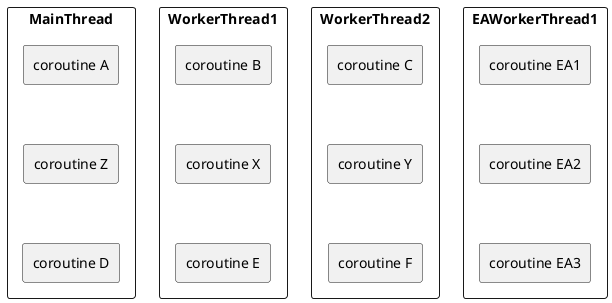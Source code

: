 ' Copyright (c) 2025 Huawei Device Co., Ltd.
' Licensed under the Apache License, Version 2.0 (the "License");
' you may not use this file except in compliance with the License.
' You may obtain a copy of the License at
'
' http://www.apache.org/licenses/LICENSE-2.0
'
' Unless required by applicable law or agreed to in writing, software
' distributed under the License is distributed on an "AS IS" BASIS,
' WITHOUT WARRANTIES OR CONDITIONS OF ANY KIND, either express or implied.
' See the License for the specific language governing permissions and
' limitations under the License.

@startuml
skinparam BackgroundColor transparent
skinparam componentStyle rectangle
'top to bottom direction
component MainThread {
   component "coroutine A" {
}
   component "coroutine Z" {
}
   component "coroutine D" {
}
"coroutine A" -[hidden]d-> "coroutine Z"
"coroutine Z" -[hidden]d-> "coroutine D"
}
component WorkerThread1 {
   component "coroutine B" {
}
   component "coroutine X" {
}
   component "coroutine E" {
}
"coroutine B" -[hidden]d-> "coroutine X"
"coroutine X" -[hidden]d-> "coroutine E"
}
'component "..." {
'}
component WorkerThread2 {
   component "coroutine C" {
}
   component "coroutine Y" {
}
   component "coroutine F" {
}
"coroutine C" -[hidden]d-> "coroutine Y"
"coroutine Y" -[hidden]d-> "coroutine F"
}
'component "..." {
'}
component EAWorkerThread1 {
   component "coroutine EA1" {
}
   component "coroutine EA2" {
}
   component "coroutine EA3" {
}
"coroutine EA1" -[hidden]d-> "coroutine EA2"
"coroutine EA2" -[hidden]d-> "coroutine EA3"
}




'WorkerThread1 -[hidden]r-> WorkerThread2
'WorkerThread2 -[hidden]r-> "..."
'"..." -[hidden]r-> WorkerThreadM
@enduml